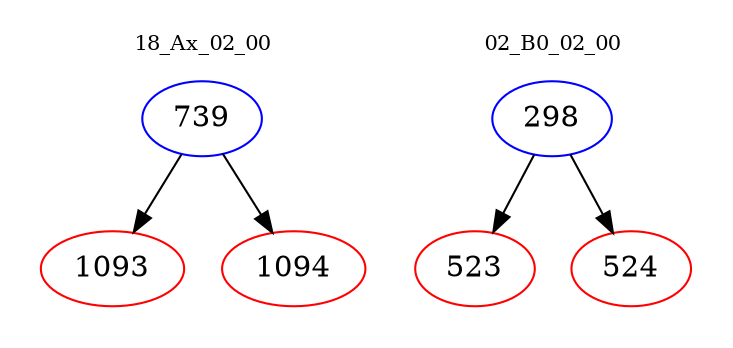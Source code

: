 digraph{
subgraph cluster_0 {
color = white
label = "18_Ax_02_00";
fontsize=10;
T0_739 [label="739", color="blue"]
T0_739 -> T0_1093 [color="black"]
T0_1093 [label="1093", color="red"]
T0_739 -> T0_1094 [color="black"]
T0_1094 [label="1094", color="red"]
}
subgraph cluster_1 {
color = white
label = "02_B0_02_00";
fontsize=10;
T1_298 [label="298", color="blue"]
T1_298 -> T1_523 [color="black"]
T1_523 [label="523", color="red"]
T1_298 -> T1_524 [color="black"]
T1_524 [label="524", color="red"]
}
}
